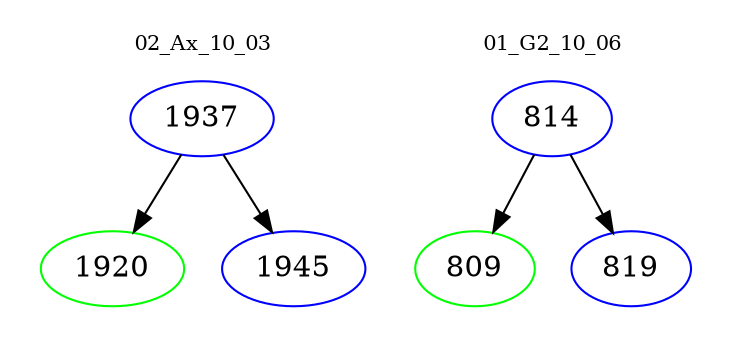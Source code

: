 digraph{
subgraph cluster_0 {
color = white
label = "02_Ax_10_03";
fontsize=10;
T0_1937 [label="1937", color="blue"]
T0_1937 -> T0_1920 [color="black"]
T0_1920 [label="1920", color="green"]
T0_1937 -> T0_1945 [color="black"]
T0_1945 [label="1945", color="blue"]
}
subgraph cluster_1 {
color = white
label = "01_G2_10_06";
fontsize=10;
T1_814 [label="814", color="blue"]
T1_814 -> T1_809 [color="black"]
T1_809 [label="809", color="green"]
T1_814 -> T1_819 [color="black"]
T1_819 [label="819", color="blue"]
}
}
